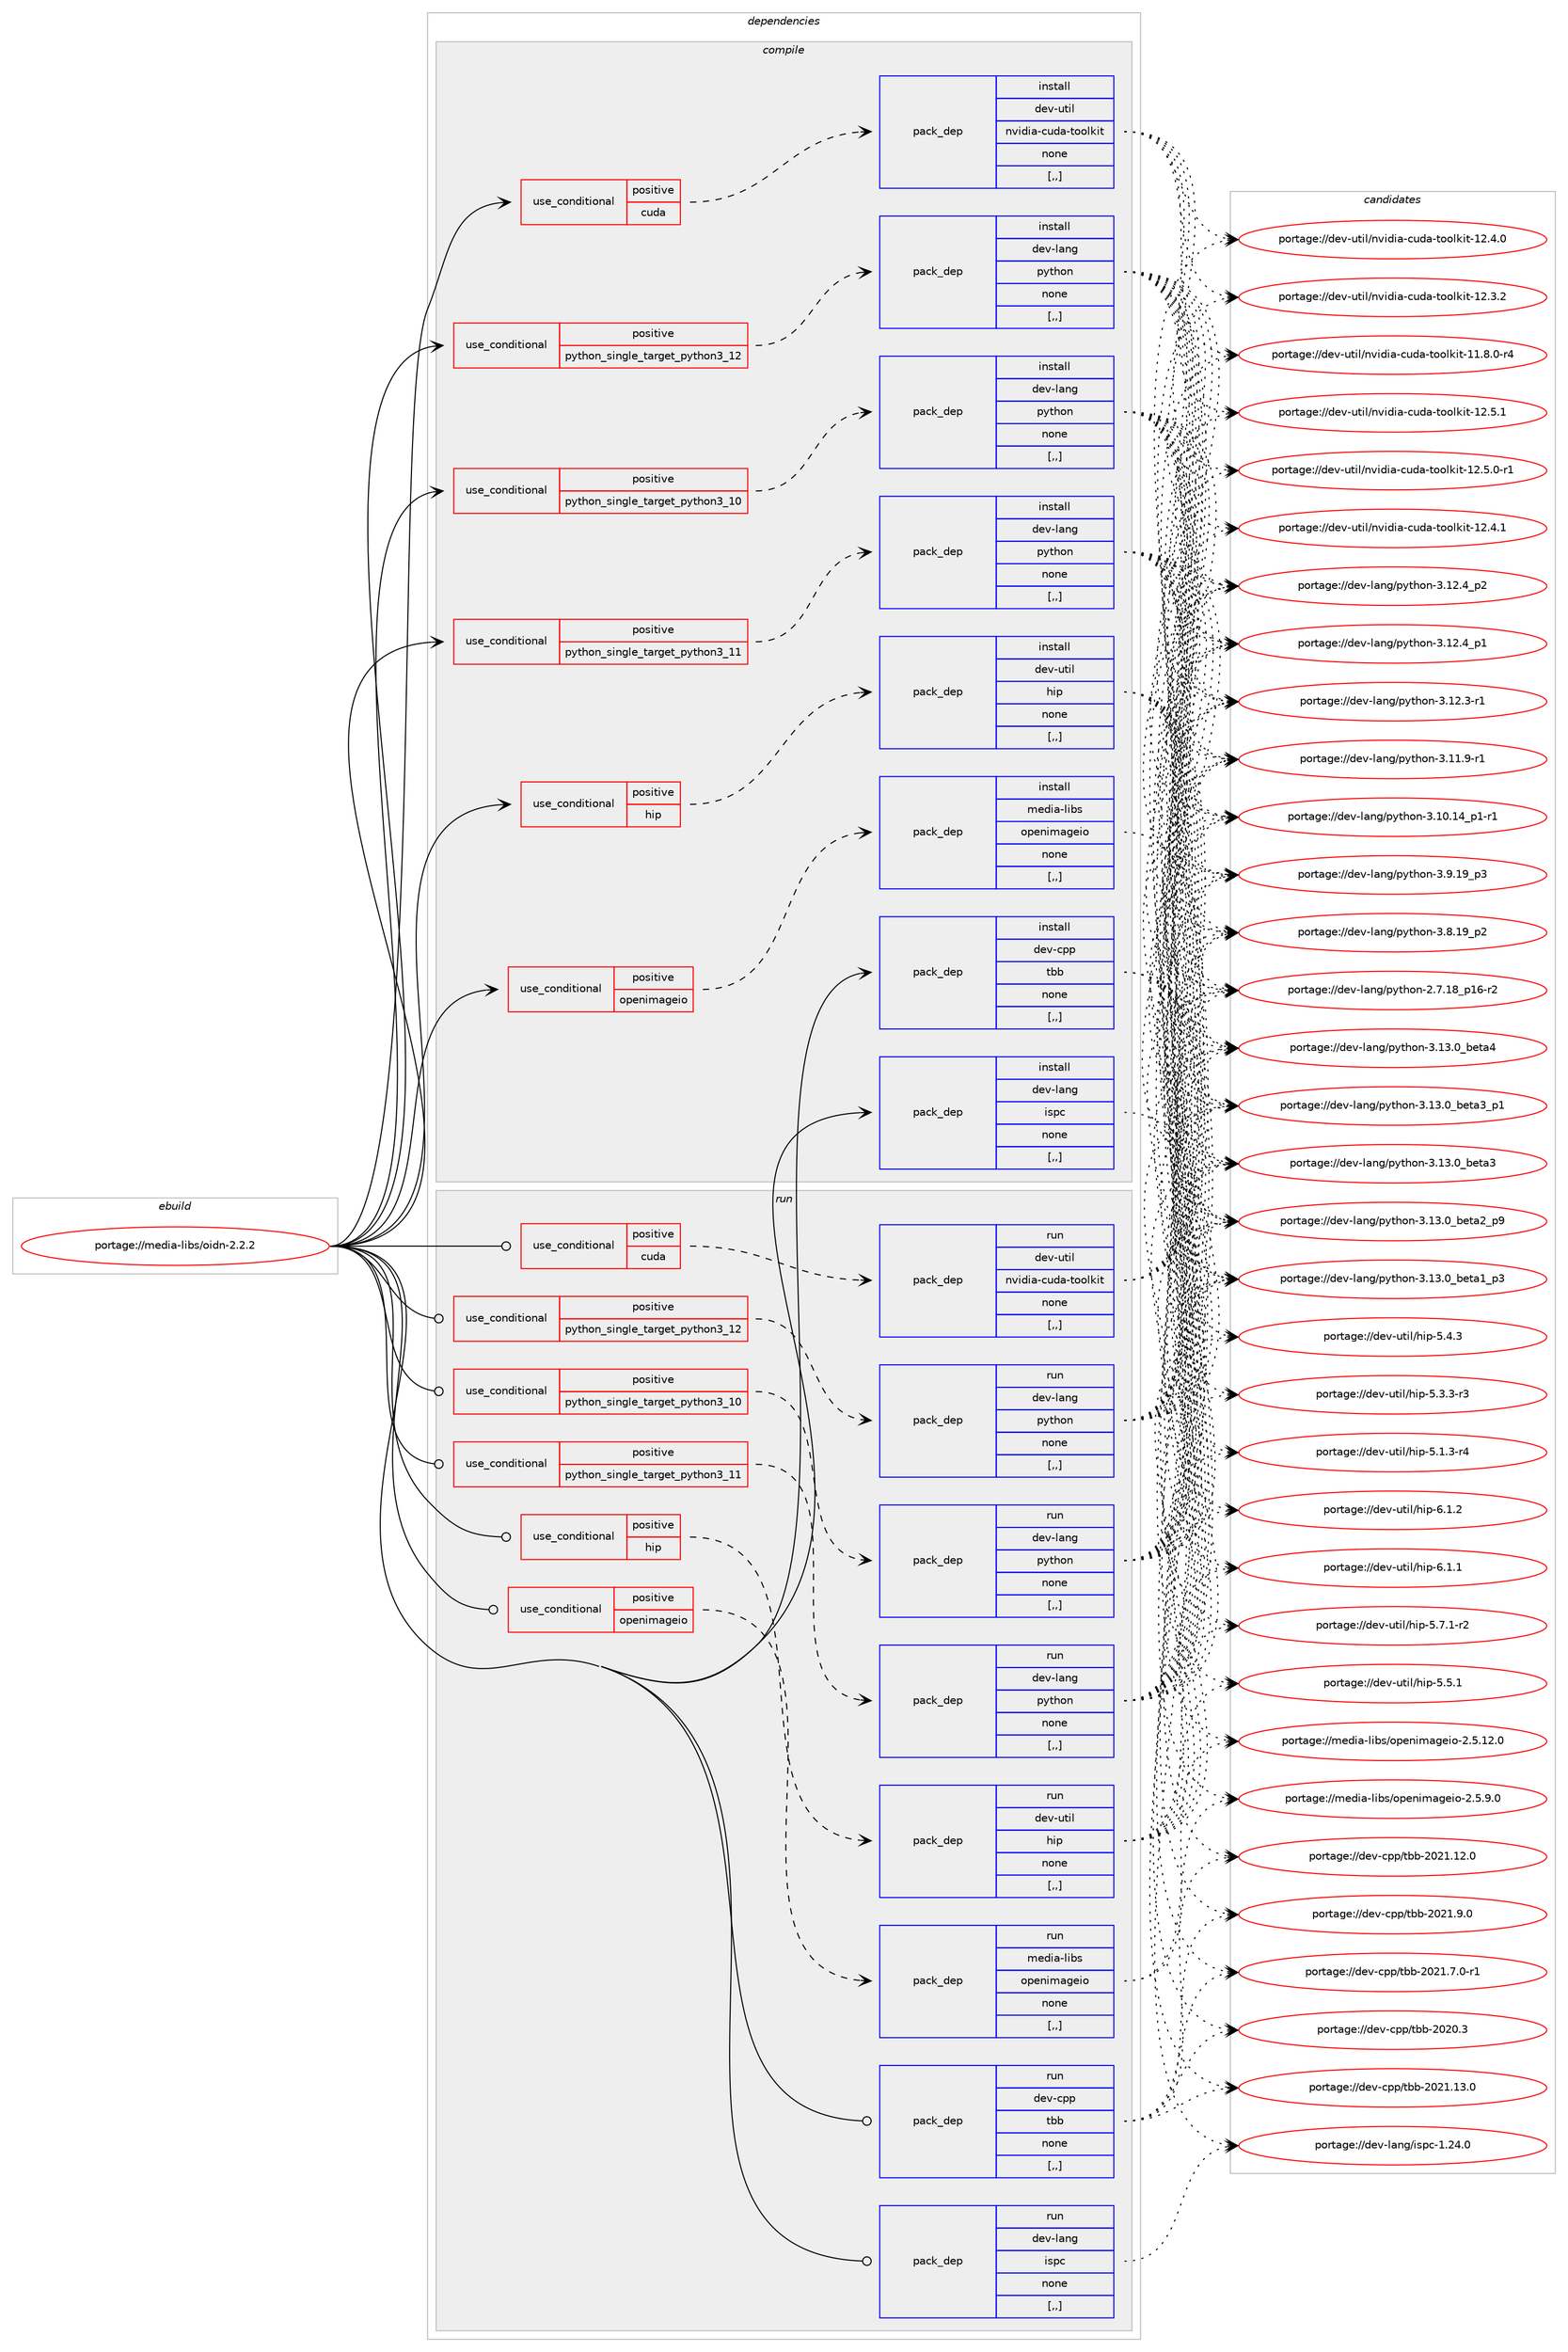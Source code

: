 digraph prolog {

# *************
# Graph options
# *************

newrank=true;
concentrate=true;
compound=true;
graph [rankdir=LR,fontname=Helvetica,fontsize=10,ranksep=1.5];#, ranksep=2.5, nodesep=0.2];
edge  [arrowhead=vee];
node  [fontname=Helvetica,fontsize=10];

# **********
# The ebuild
# **********

subgraph cluster_leftcol {
color=gray;
label=<<i>ebuild</i>>;
id [label="portage://media-libs/oidn-2.2.2", color=red, width=4, href="../media-libs/oidn-2.2.2.svg"];
}

# ****************
# The dependencies
# ****************

subgraph cluster_midcol {
color=gray;
label=<<i>dependencies</i>>;
subgraph cluster_compile {
fillcolor="#eeeeee";
style=filled;
label=<<i>compile</i>>;
subgraph cond76769 {
dependency303099 [label=<<TABLE BORDER="0" CELLBORDER="1" CELLSPACING="0" CELLPADDING="4"><TR><TD ROWSPAN="3" CELLPADDING="10">use_conditional</TD></TR><TR><TD>positive</TD></TR><TR><TD>cuda</TD></TR></TABLE>>, shape=none, color=red];
subgraph pack223965 {
dependency303100 [label=<<TABLE BORDER="0" CELLBORDER="1" CELLSPACING="0" CELLPADDING="4" WIDTH="220"><TR><TD ROWSPAN="6" CELLPADDING="30">pack_dep</TD></TR><TR><TD WIDTH="110">install</TD></TR><TR><TD>dev-util</TD></TR><TR><TD>nvidia-cuda-toolkit</TD></TR><TR><TD>none</TD></TR><TR><TD>[,,]</TD></TR></TABLE>>, shape=none, color=blue];
}
dependency303099:e -> dependency303100:w [weight=20,style="dashed",arrowhead="vee"];
}
id:e -> dependency303099:w [weight=20,style="solid",arrowhead="vee"];
subgraph cond76770 {
dependency303101 [label=<<TABLE BORDER="0" CELLBORDER="1" CELLSPACING="0" CELLPADDING="4"><TR><TD ROWSPAN="3" CELLPADDING="10">use_conditional</TD></TR><TR><TD>positive</TD></TR><TR><TD>hip</TD></TR></TABLE>>, shape=none, color=red];
subgraph pack223966 {
dependency303102 [label=<<TABLE BORDER="0" CELLBORDER="1" CELLSPACING="0" CELLPADDING="4" WIDTH="220"><TR><TD ROWSPAN="6" CELLPADDING="30">pack_dep</TD></TR><TR><TD WIDTH="110">install</TD></TR><TR><TD>dev-util</TD></TR><TR><TD>hip</TD></TR><TR><TD>none</TD></TR><TR><TD>[,,]</TD></TR></TABLE>>, shape=none, color=blue];
}
dependency303101:e -> dependency303102:w [weight=20,style="dashed",arrowhead="vee"];
}
id:e -> dependency303101:w [weight=20,style="solid",arrowhead="vee"];
subgraph cond76771 {
dependency303103 [label=<<TABLE BORDER="0" CELLBORDER="1" CELLSPACING="0" CELLPADDING="4"><TR><TD ROWSPAN="3" CELLPADDING="10">use_conditional</TD></TR><TR><TD>positive</TD></TR><TR><TD>openimageio</TD></TR></TABLE>>, shape=none, color=red];
subgraph pack223967 {
dependency303104 [label=<<TABLE BORDER="0" CELLBORDER="1" CELLSPACING="0" CELLPADDING="4" WIDTH="220"><TR><TD ROWSPAN="6" CELLPADDING="30">pack_dep</TD></TR><TR><TD WIDTH="110">install</TD></TR><TR><TD>media-libs</TD></TR><TR><TD>openimageio</TD></TR><TR><TD>none</TD></TR><TR><TD>[,,]</TD></TR></TABLE>>, shape=none, color=blue];
}
dependency303103:e -> dependency303104:w [weight=20,style="dashed",arrowhead="vee"];
}
id:e -> dependency303103:w [weight=20,style="solid",arrowhead="vee"];
subgraph cond76772 {
dependency303105 [label=<<TABLE BORDER="0" CELLBORDER="1" CELLSPACING="0" CELLPADDING="4"><TR><TD ROWSPAN="3" CELLPADDING="10">use_conditional</TD></TR><TR><TD>positive</TD></TR><TR><TD>python_single_target_python3_10</TD></TR></TABLE>>, shape=none, color=red];
subgraph pack223968 {
dependency303106 [label=<<TABLE BORDER="0" CELLBORDER="1" CELLSPACING="0" CELLPADDING="4" WIDTH="220"><TR><TD ROWSPAN="6" CELLPADDING="30">pack_dep</TD></TR><TR><TD WIDTH="110">install</TD></TR><TR><TD>dev-lang</TD></TR><TR><TD>python</TD></TR><TR><TD>none</TD></TR><TR><TD>[,,]</TD></TR></TABLE>>, shape=none, color=blue];
}
dependency303105:e -> dependency303106:w [weight=20,style="dashed",arrowhead="vee"];
}
id:e -> dependency303105:w [weight=20,style="solid",arrowhead="vee"];
subgraph cond76773 {
dependency303107 [label=<<TABLE BORDER="0" CELLBORDER="1" CELLSPACING="0" CELLPADDING="4"><TR><TD ROWSPAN="3" CELLPADDING="10">use_conditional</TD></TR><TR><TD>positive</TD></TR><TR><TD>python_single_target_python3_11</TD></TR></TABLE>>, shape=none, color=red];
subgraph pack223969 {
dependency303108 [label=<<TABLE BORDER="0" CELLBORDER="1" CELLSPACING="0" CELLPADDING="4" WIDTH="220"><TR><TD ROWSPAN="6" CELLPADDING="30">pack_dep</TD></TR><TR><TD WIDTH="110">install</TD></TR><TR><TD>dev-lang</TD></TR><TR><TD>python</TD></TR><TR><TD>none</TD></TR><TR><TD>[,,]</TD></TR></TABLE>>, shape=none, color=blue];
}
dependency303107:e -> dependency303108:w [weight=20,style="dashed",arrowhead="vee"];
}
id:e -> dependency303107:w [weight=20,style="solid",arrowhead="vee"];
subgraph cond76774 {
dependency303109 [label=<<TABLE BORDER="0" CELLBORDER="1" CELLSPACING="0" CELLPADDING="4"><TR><TD ROWSPAN="3" CELLPADDING="10">use_conditional</TD></TR><TR><TD>positive</TD></TR><TR><TD>python_single_target_python3_12</TD></TR></TABLE>>, shape=none, color=red];
subgraph pack223970 {
dependency303110 [label=<<TABLE BORDER="0" CELLBORDER="1" CELLSPACING="0" CELLPADDING="4" WIDTH="220"><TR><TD ROWSPAN="6" CELLPADDING="30">pack_dep</TD></TR><TR><TD WIDTH="110">install</TD></TR><TR><TD>dev-lang</TD></TR><TR><TD>python</TD></TR><TR><TD>none</TD></TR><TR><TD>[,,]</TD></TR></TABLE>>, shape=none, color=blue];
}
dependency303109:e -> dependency303110:w [weight=20,style="dashed",arrowhead="vee"];
}
id:e -> dependency303109:w [weight=20,style="solid",arrowhead="vee"];
subgraph pack223971 {
dependency303111 [label=<<TABLE BORDER="0" CELLBORDER="1" CELLSPACING="0" CELLPADDING="4" WIDTH="220"><TR><TD ROWSPAN="6" CELLPADDING="30">pack_dep</TD></TR><TR><TD WIDTH="110">install</TD></TR><TR><TD>dev-cpp</TD></TR><TR><TD>tbb</TD></TR><TR><TD>none</TD></TR><TR><TD>[,,]</TD></TR></TABLE>>, shape=none, color=blue];
}
id:e -> dependency303111:w [weight=20,style="solid",arrowhead="vee"];
subgraph pack223972 {
dependency303112 [label=<<TABLE BORDER="0" CELLBORDER="1" CELLSPACING="0" CELLPADDING="4" WIDTH="220"><TR><TD ROWSPAN="6" CELLPADDING="30">pack_dep</TD></TR><TR><TD WIDTH="110">install</TD></TR><TR><TD>dev-lang</TD></TR><TR><TD>ispc</TD></TR><TR><TD>none</TD></TR><TR><TD>[,,]</TD></TR></TABLE>>, shape=none, color=blue];
}
id:e -> dependency303112:w [weight=20,style="solid",arrowhead="vee"];
}
subgraph cluster_compileandrun {
fillcolor="#eeeeee";
style=filled;
label=<<i>compile and run</i>>;
}
subgraph cluster_run {
fillcolor="#eeeeee";
style=filled;
label=<<i>run</i>>;
subgraph cond76775 {
dependency303113 [label=<<TABLE BORDER="0" CELLBORDER="1" CELLSPACING="0" CELLPADDING="4"><TR><TD ROWSPAN="3" CELLPADDING="10">use_conditional</TD></TR><TR><TD>positive</TD></TR><TR><TD>cuda</TD></TR></TABLE>>, shape=none, color=red];
subgraph pack223973 {
dependency303114 [label=<<TABLE BORDER="0" CELLBORDER="1" CELLSPACING="0" CELLPADDING="4" WIDTH="220"><TR><TD ROWSPAN="6" CELLPADDING="30">pack_dep</TD></TR><TR><TD WIDTH="110">run</TD></TR><TR><TD>dev-util</TD></TR><TR><TD>nvidia-cuda-toolkit</TD></TR><TR><TD>none</TD></TR><TR><TD>[,,]</TD></TR></TABLE>>, shape=none, color=blue];
}
dependency303113:e -> dependency303114:w [weight=20,style="dashed",arrowhead="vee"];
}
id:e -> dependency303113:w [weight=20,style="solid",arrowhead="odot"];
subgraph cond76776 {
dependency303115 [label=<<TABLE BORDER="0" CELLBORDER="1" CELLSPACING="0" CELLPADDING="4"><TR><TD ROWSPAN="3" CELLPADDING="10">use_conditional</TD></TR><TR><TD>positive</TD></TR><TR><TD>hip</TD></TR></TABLE>>, shape=none, color=red];
subgraph pack223974 {
dependency303116 [label=<<TABLE BORDER="0" CELLBORDER="1" CELLSPACING="0" CELLPADDING="4" WIDTH="220"><TR><TD ROWSPAN="6" CELLPADDING="30">pack_dep</TD></TR><TR><TD WIDTH="110">run</TD></TR><TR><TD>dev-util</TD></TR><TR><TD>hip</TD></TR><TR><TD>none</TD></TR><TR><TD>[,,]</TD></TR></TABLE>>, shape=none, color=blue];
}
dependency303115:e -> dependency303116:w [weight=20,style="dashed",arrowhead="vee"];
}
id:e -> dependency303115:w [weight=20,style="solid",arrowhead="odot"];
subgraph cond76777 {
dependency303117 [label=<<TABLE BORDER="0" CELLBORDER="1" CELLSPACING="0" CELLPADDING="4"><TR><TD ROWSPAN="3" CELLPADDING="10">use_conditional</TD></TR><TR><TD>positive</TD></TR><TR><TD>openimageio</TD></TR></TABLE>>, shape=none, color=red];
subgraph pack223975 {
dependency303118 [label=<<TABLE BORDER="0" CELLBORDER="1" CELLSPACING="0" CELLPADDING="4" WIDTH="220"><TR><TD ROWSPAN="6" CELLPADDING="30">pack_dep</TD></TR><TR><TD WIDTH="110">run</TD></TR><TR><TD>media-libs</TD></TR><TR><TD>openimageio</TD></TR><TR><TD>none</TD></TR><TR><TD>[,,]</TD></TR></TABLE>>, shape=none, color=blue];
}
dependency303117:e -> dependency303118:w [weight=20,style="dashed",arrowhead="vee"];
}
id:e -> dependency303117:w [weight=20,style="solid",arrowhead="odot"];
subgraph cond76778 {
dependency303119 [label=<<TABLE BORDER="0" CELLBORDER="1" CELLSPACING="0" CELLPADDING="4"><TR><TD ROWSPAN="3" CELLPADDING="10">use_conditional</TD></TR><TR><TD>positive</TD></TR><TR><TD>python_single_target_python3_10</TD></TR></TABLE>>, shape=none, color=red];
subgraph pack223976 {
dependency303120 [label=<<TABLE BORDER="0" CELLBORDER="1" CELLSPACING="0" CELLPADDING="4" WIDTH="220"><TR><TD ROWSPAN="6" CELLPADDING="30">pack_dep</TD></TR><TR><TD WIDTH="110">run</TD></TR><TR><TD>dev-lang</TD></TR><TR><TD>python</TD></TR><TR><TD>none</TD></TR><TR><TD>[,,]</TD></TR></TABLE>>, shape=none, color=blue];
}
dependency303119:e -> dependency303120:w [weight=20,style="dashed",arrowhead="vee"];
}
id:e -> dependency303119:w [weight=20,style="solid",arrowhead="odot"];
subgraph cond76779 {
dependency303121 [label=<<TABLE BORDER="0" CELLBORDER="1" CELLSPACING="0" CELLPADDING="4"><TR><TD ROWSPAN="3" CELLPADDING="10">use_conditional</TD></TR><TR><TD>positive</TD></TR><TR><TD>python_single_target_python3_11</TD></TR></TABLE>>, shape=none, color=red];
subgraph pack223977 {
dependency303122 [label=<<TABLE BORDER="0" CELLBORDER="1" CELLSPACING="0" CELLPADDING="4" WIDTH="220"><TR><TD ROWSPAN="6" CELLPADDING="30">pack_dep</TD></TR><TR><TD WIDTH="110">run</TD></TR><TR><TD>dev-lang</TD></TR><TR><TD>python</TD></TR><TR><TD>none</TD></TR><TR><TD>[,,]</TD></TR></TABLE>>, shape=none, color=blue];
}
dependency303121:e -> dependency303122:w [weight=20,style="dashed",arrowhead="vee"];
}
id:e -> dependency303121:w [weight=20,style="solid",arrowhead="odot"];
subgraph cond76780 {
dependency303123 [label=<<TABLE BORDER="0" CELLBORDER="1" CELLSPACING="0" CELLPADDING="4"><TR><TD ROWSPAN="3" CELLPADDING="10">use_conditional</TD></TR><TR><TD>positive</TD></TR><TR><TD>python_single_target_python3_12</TD></TR></TABLE>>, shape=none, color=red];
subgraph pack223978 {
dependency303124 [label=<<TABLE BORDER="0" CELLBORDER="1" CELLSPACING="0" CELLPADDING="4" WIDTH="220"><TR><TD ROWSPAN="6" CELLPADDING="30">pack_dep</TD></TR><TR><TD WIDTH="110">run</TD></TR><TR><TD>dev-lang</TD></TR><TR><TD>python</TD></TR><TR><TD>none</TD></TR><TR><TD>[,,]</TD></TR></TABLE>>, shape=none, color=blue];
}
dependency303123:e -> dependency303124:w [weight=20,style="dashed",arrowhead="vee"];
}
id:e -> dependency303123:w [weight=20,style="solid",arrowhead="odot"];
subgraph pack223979 {
dependency303125 [label=<<TABLE BORDER="0" CELLBORDER="1" CELLSPACING="0" CELLPADDING="4" WIDTH="220"><TR><TD ROWSPAN="6" CELLPADDING="30">pack_dep</TD></TR><TR><TD WIDTH="110">run</TD></TR><TR><TD>dev-cpp</TD></TR><TR><TD>tbb</TD></TR><TR><TD>none</TD></TR><TR><TD>[,,]</TD></TR></TABLE>>, shape=none, color=blue];
}
id:e -> dependency303125:w [weight=20,style="solid",arrowhead="odot"];
subgraph pack223980 {
dependency303126 [label=<<TABLE BORDER="0" CELLBORDER="1" CELLSPACING="0" CELLPADDING="4" WIDTH="220"><TR><TD ROWSPAN="6" CELLPADDING="30">pack_dep</TD></TR><TR><TD WIDTH="110">run</TD></TR><TR><TD>dev-lang</TD></TR><TR><TD>ispc</TD></TR><TR><TD>none</TD></TR><TR><TD>[,,]</TD></TR></TABLE>>, shape=none, color=blue];
}
id:e -> dependency303126:w [weight=20,style="solid",arrowhead="odot"];
}
}

# **************
# The candidates
# **************

subgraph cluster_choices {
rank=same;
color=gray;
label=<<i>candidates</i>>;

subgraph choice223965 {
color=black;
nodesep=1;
choice1001011184511711610510847110118105100105974599117100974511611111110810710511645495046534649 [label="portage://dev-util/nvidia-cuda-toolkit-12.5.1", color=red, width=4,href="../dev-util/nvidia-cuda-toolkit-12.5.1.svg"];
choice10010111845117116105108471101181051001059745991171009745116111111108107105116454950465346484511449 [label="portage://dev-util/nvidia-cuda-toolkit-12.5.0-r1", color=red, width=4,href="../dev-util/nvidia-cuda-toolkit-12.5.0-r1.svg"];
choice1001011184511711610510847110118105100105974599117100974511611111110810710511645495046524649 [label="portage://dev-util/nvidia-cuda-toolkit-12.4.1", color=red, width=4,href="../dev-util/nvidia-cuda-toolkit-12.4.1.svg"];
choice1001011184511711610510847110118105100105974599117100974511611111110810710511645495046524648 [label="portage://dev-util/nvidia-cuda-toolkit-12.4.0", color=red, width=4,href="../dev-util/nvidia-cuda-toolkit-12.4.0.svg"];
choice1001011184511711610510847110118105100105974599117100974511611111110810710511645495046514650 [label="portage://dev-util/nvidia-cuda-toolkit-12.3.2", color=red, width=4,href="../dev-util/nvidia-cuda-toolkit-12.3.2.svg"];
choice10010111845117116105108471101181051001059745991171009745116111111108107105116454949465646484511452 [label="portage://dev-util/nvidia-cuda-toolkit-11.8.0-r4", color=red, width=4,href="../dev-util/nvidia-cuda-toolkit-11.8.0-r4.svg"];
dependency303100:e -> choice1001011184511711610510847110118105100105974599117100974511611111110810710511645495046534649:w [style=dotted,weight="100"];
dependency303100:e -> choice10010111845117116105108471101181051001059745991171009745116111111108107105116454950465346484511449:w [style=dotted,weight="100"];
dependency303100:e -> choice1001011184511711610510847110118105100105974599117100974511611111110810710511645495046524649:w [style=dotted,weight="100"];
dependency303100:e -> choice1001011184511711610510847110118105100105974599117100974511611111110810710511645495046524648:w [style=dotted,weight="100"];
dependency303100:e -> choice1001011184511711610510847110118105100105974599117100974511611111110810710511645495046514650:w [style=dotted,weight="100"];
dependency303100:e -> choice10010111845117116105108471101181051001059745991171009745116111111108107105116454949465646484511452:w [style=dotted,weight="100"];
}
subgraph choice223966 {
color=black;
nodesep=1;
choice1001011184511711610510847104105112455446494650 [label="portage://dev-util/hip-6.1.2", color=red, width=4,href="../dev-util/hip-6.1.2.svg"];
choice1001011184511711610510847104105112455446494649 [label="portage://dev-util/hip-6.1.1", color=red, width=4,href="../dev-util/hip-6.1.1.svg"];
choice10010111845117116105108471041051124553465546494511450 [label="portage://dev-util/hip-5.7.1-r2", color=red, width=4,href="../dev-util/hip-5.7.1-r2.svg"];
choice1001011184511711610510847104105112455346534649 [label="portage://dev-util/hip-5.5.1", color=red, width=4,href="../dev-util/hip-5.5.1.svg"];
choice1001011184511711610510847104105112455346524651 [label="portage://dev-util/hip-5.4.3", color=red, width=4,href="../dev-util/hip-5.4.3.svg"];
choice10010111845117116105108471041051124553465146514511451 [label="portage://dev-util/hip-5.3.3-r3", color=red, width=4,href="../dev-util/hip-5.3.3-r3.svg"];
choice10010111845117116105108471041051124553464946514511452 [label="portage://dev-util/hip-5.1.3-r4", color=red, width=4,href="../dev-util/hip-5.1.3-r4.svg"];
dependency303102:e -> choice1001011184511711610510847104105112455446494650:w [style=dotted,weight="100"];
dependency303102:e -> choice1001011184511711610510847104105112455446494649:w [style=dotted,weight="100"];
dependency303102:e -> choice10010111845117116105108471041051124553465546494511450:w [style=dotted,weight="100"];
dependency303102:e -> choice1001011184511711610510847104105112455346534649:w [style=dotted,weight="100"];
dependency303102:e -> choice1001011184511711610510847104105112455346524651:w [style=dotted,weight="100"];
dependency303102:e -> choice10010111845117116105108471041051124553465146514511451:w [style=dotted,weight="100"];
dependency303102:e -> choice10010111845117116105108471041051124553464946514511452:w [style=dotted,weight="100"];
}
subgraph choice223967 {
color=black;
nodesep=1;
choice1091011001059745108105981154711111210111010510997103101105111455046534649504648 [label="portage://media-libs/openimageio-2.5.12.0", color=red, width=4,href="../media-libs/openimageio-2.5.12.0.svg"];
choice10910110010597451081059811547111112101110105109971031011051114550465346574648 [label="portage://media-libs/openimageio-2.5.9.0", color=red, width=4,href="../media-libs/openimageio-2.5.9.0.svg"];
dependency303104:e -> choice1091011001059745108105981154711111210111010510997103101105111455046534649504648:w [style=dotted,weight="100"];
dependency303104:e -> choice10910110010597451081059811547111112101110105109971031011051114550465346574648:w [style=dotted,weight="100"];
}
subgraph choice223968 {
color=black;
nodesep=1;
choice1001011184510897110103471121211161041111104551464951464895981011169752 [label="portage://dev-lang/python-3.13.0_beta4", color=red, width=4,href="../dev-lang/python-3.13.0_beta4.svg"];
choice10010111845108971101034711212111610411111045514649514648959810111697519511249 [label="portage://dev-lang/python-3.13.0_beta3_p1", color=red, width=4,href="../dev-lang/python-3.13.0_beta3_p1.svg"];
choice1001011184510897110103471121211161041111104551464951464895981011169751 [label="portage://dev-lang/python-3.13.0_beta3", color=red, width=4,href="../dev-lang/python-3.13.0_beta3.svg"];
choice10010111845108971101034711212111610411111045514649514648959810111697509511257 [label="portage://dev-lang/python-3.13.0_beta2_p9", color=red, width=4,href="../dev-lang/python-3.13.0_beta2_p9.svg"];
choice10010111845108971101034711212111610411111045514649514648959810111697499511251 [label="portage://dev-lang/python-3.13.0_beta1_p3", color=red, width=4,href="../dev-lang/python-3.13.0_beta1_p3.svg"];
choice100101118451089711010347112121116104111110455146495046529511250 [label="portage://dev-lang/python-3.12.4_p2", color=red, width=4,href="../dev-lang/python-3.12.4_p2.svg"];
choice100101118451089711010347112121116104111110455146495046529511249 [label="portage://dev-lang/python-3.12.4_p1", color=red, width=4,href="../dev-lang/python-3.12.4_p1.svg"];
choice100101118451089711010347112121116104111110455146495046514511449 [label="portage://dev-lang/python-3.12.3-r1", color=red, width=4,href="../dev-lang/python-3.12.3-r1.svg"];
choice100101118451089711010347112121116104111110455146494946574511449 [label="portage://dev-lang/python-3.11.9-r1", color=red, width=4,href="../dev-lang/python-3.11.9-r1.svg"];
choice100101118451089711010347112121116104111110455146494846495295112494511449 [label="portage://dev-lang/python-3.10.14_p1-r1", color=red, width=4,href="../dev-lang/python-3.10.14_p1-r1.svg"];
choice100101118451089711010347112121116104111110455146574649579511251 [label="portage://dev-lang/python-3.9.19_p3", color=red, width=4,href="../dev-lang/python-3.9.19_p3.svg"];
choice100101118451089711010347112121116104111110455146564649579511250 [label="portage://dev-lang/python-3.8.19_p2", color=red, width=4,href="../dev-lang/python-3.8.19_p2.svg"];
choice100101118451089711010347112121116104111110455046554649569511249544511450 [label="portage://dev-lang/python-2.7.18_p16-r2", color=red, width=4,href="../dev-lang/python-2.7.18_p16-r2.svg"];
dependency303106:e -> choice1001011184510897110103471121211161041111104551464951464895981011169752:w [style=dotted,weight="100"];
dependency303106:e -> choice10010111845108971101034711212111610411111045514649514648959810111697519511249:w [style=dotted,weight="100"];
dependency303106:e -> choice1001011184510897110103471121211161041111104551464951464895981011169751:w [style=dotted,weight="100"];
dependency303106:e -> choice10010111845108971101034711212111610411111045514649514648959810111697509511257:w [style=dotted,weight="100"];
dependency303106:e -> choice10010111845108971101034711212111610411111045514649514648959810111697499511251:w [style=dotted,weight="100"];
dependency303106:e -> choice100101118451089711010347112121116104111110455146495046529511250:w [style=dotted,weight="100"];
dependency303106:e -> choice100101118451089711010347112121116104111110455146495046529511249:w [style=dotted,weight="100"];
dependency303106:e -> choice100101118451089711010347112121116104111110455146495046514511449:w [style=dotted,weight="100"];
dependency303106:e -> choice100101118451089711010347112121116104111110455146494946574511449:w [style=dotted,weight="100"];
dependency303106:e -> choice100101118451089711010347112121116104111110455146494846495295112494511449:w [style=dotted,weight="100"];
dependency303106:e -> choice100101118451089711010347112121116104111110455146574649579511251:w [style=dotted,weight="100"];
dependency303106:e -> choice100101118451089711010347112121116104111110455146564649579511250:w [style=dotted,weight="100"];
dependency303106:e -> choice100101118451089711010347112121116104111110455046554649569511249544511450:w [style=dotted,weight="100"];
}
subgraph choice223969 {
color=black;
nodesep=1;
choice1001011184510897110103471121211161041111104551464951464895981011169752 [label="portage://dev-lang/python-3.13.0_beta4", color=red, width=4,href="../dev-lang/python-3.13.0_beta4.svg"];
choice10010111845108971101034711212111610411111045514649514648959810111697519511249 [label="portage://dev-lang/python-3.13.0_beta3_p1", color=red, width=4,href="../dev-lang/python-3.13.0_beta3_p1.svg"];
choice1001011184510897110103471121211161041111104551464951464895981011169751 [label="portage://dev-lang/python-3.13.0_beta3", color=red, width=4,href="../dev-lang/python-3.13.0_beta3.svg"];
choice10010111845108971101034711212111610411111045514649514648959810111697509511257 [label="portage://dev-lang/python-3.13.0_beta2_p9", color=red, width=4,href="../dev-lang/python-3.13.0_beta2_p9.svg"];
choice10010111845108971101034711212111610411111045514649514648959810111697499511251 [label="portage://dev-lang/python-3.13.0_beta1_p3", color=red, width=4,href="../dev-lang/python-3.13.0_beta1_p3.svg"];
choice100101118451089711010347112121116104111110455146495046529511250 [label="portage://dev-lang/python-3.12.4_p2", color=red, width=4,href="../dev-lang/python-3.12.4_p2.svg"];
choice100101118451089711010347112121116104111110455146495046529511249 [label="portage://dev-lang/python-3.12.4_p1", color=red, width=4,href="../dev-lang/python-3.12.4_p1.svg"];
choice100101118451089711010347112121116104111110455146495046514511449 [label="portage://dev-lang/python-3.12.3-r1", color=red, width=4,href="../dev-lang/python-3.12.3-r1.svg"];
choice100101118451089711010347112121116104111110455146494946574511449 [label="portage://dev-lang/python-3.11.9-r1", color=red, width=4,href="../dev-lang/python-3.11.9-r1.svg"];
choice100101118451089711010347112121116104111110455146494846495295112494511449 [label="portage://dev-lang/python-3.10.14_p1-r1", color=red, width=4,href="../dev-lang/python-3.10.14_p1-r1.svg"];
choice100101118451089711010347112121116104111110455146574649579511251 [label="portage://dev-lang/python-3.9.19_p3", color=red, width=4,href="../dev-lang/python-3.9.19_p3.svg"];
choice100101118451089711010347112121116104111110455146564649579511250 [label="portage://dev-lang/python-3.8.19_p2", color=red, width=4,href="../dev-lang/python-3.8.19_p2.svg"];
choice100101118451089711010347112121116104111110455046554649569511249544511450 [label="portage://dev-lang/python-2.7.18_p16-r2", color=red, width=4,href="../dev-lang/python-2.7.18_p16-r2.svg"];
dependency303108:e -> choice1001011184510897110103471121211161041111104551464951464895981011169752:w [style=dotted,weight="100"];
dependency303108:e -> choice10010111845108971101034711212111610411111045514649514648959810111697519511249:w [style=dotted,weight="100"];
dependency303108:e -> choice1001011184510897110103471121211161041111104551464951464895981011169751:w [style=dotted,weight="100"];
dependency303108:e -> choice10010111845108971101034711212111610411111045514649514648959810111697509511257:w [style=dotted,weight="100"];
dependency303108:e -> choice10010111845108971101034711212111610411111045514649514648959810111697499511251:w [style=dotted,weight="100"];
dependency303108:e -> choice100101118451089711010347112121116104111110455146495046529511250:w [style=dotted,weight="100"];
dependency303108:e -> choice100101118451089711010347112121116104111110455146495046529511249:w [style=dotted,weight="100"];
dependency303108:e -> choice100101118451089711010347112121116104111110455146495046514511449:w [style=dotted,weight="100"];
dependency303108:e -> choice100101118451089711010347112121116104111110455146494946574511449:w [style=dotted,weight="100"];
dependency303108:e -> choice100101118451089711010347112121116104111110455146494846495295112494511449:w [style=dotted,weight="100"];
dependency303108:e -> choice100101118451089711010347112121116104111110455146574649579511251:w [style=dotted,weight="100"];
dependency303108:e -> choice100101118451089711010347112121116104111110455146564649579511250:w [style=dotted,weight="100"];
dependency303108:e -> choice100101118451089711010347112121116104111110455046554649569511249544511450:w [style=dotted,weight="100"];
}
subgraph choice223970 {
color=black;
nodesep=1;
choice1001011184510897110103471121211161041111104551464951464895981011169752 [label="portage://dev-lang/python-3.13.0_beta4", color=red, width=4,href="../dev-lang/python-3.13.0_beta4.svg"];
choice10010111845108971101034711212111610411111045514649514648959810111697519511249 [label="portage://dev-lang/python-3.13.0_beta3_p1", color=red, width=4,href="../dev-lang/python-3.13.0_beta3_p1.svg"];
choice1001011184510897110103471121211161041111104551464951464895981011169751 [label="portage://dev-lang/python-3.13.0_beta3", color=red, width=4,href="../dev-lang/python-3.13.0_beta3.svg"];
choice10010111845108971101034711212111610411111045514649514648959810111697509511257 [label="portage://dev-lang/python-3.13.0_beta2_p9", color=red, width=4,href="../dev-lang/python-3.13.0_beta2_p9.svg"];
choice10010111845108971101034711212111610411111045514649514648959810111697499511251 [label="portage://dev-lang/python-3.13.0_beta1_p3", color=red, width=4,href="../dev-lang/python-3.13.0_beta1_p3.svg"];
choice100101118451089711010347112121116104111110455146495046529511250 [label="portage://dev-lang/python-3.12.4_p2", color=red, width=4,href="../dev-lang/python-3.12.4_p2.svg"];
choice100101118451089711010347112121116104111110455146495046529511249 [label="portage://dev-lang/python-3.12.4_p1", color=red, width=4,href="../dev-lang/python-3.12.4_p1.svg"];
choice100101118451089711010347112121116104111110455146495046514511449 [label="portage://dev-lang/python-3.12.3-r1", color=red, width=4,href="../dev-lang/python-3.12.3-r1.svg"];
choice100101118451089711010347112121116104111110455146494946574511449 [label="portage://dev-lang/python-3.11.9-r1", color=red, width=4,href="../dev-lang/python-3.11.9-r1.svg"];
choice100101118451089711010347112121116104111110455146494846495295112494511449 [label="portage://dev-lang/python-3.10.14_p1-r1", color=red, width=4,href="../dev-lang/python-3.10.14_p1-r1.svg"];
choice100101118451089711010347112121116104111110455146574649579511251 [label="portage://dev-lang/python-3.9.19_p3", color=red, width=4,href="../dev-lang/python-3.9.19_p3.svg"];
choice100101118451089711010347112121116104111110455146564649579511250 [label="portage://dev-lang/python-3.8.19_p2", color=red, width=4,href="../dev-lang/python-3.8.19_p2.svg"];
choice100101118451089711010347112121116104111110455046554649569511249544511450 [label="portage://dev-lang/python-2.7.18_p16-r2", color=red, width=4,href="../dev-lang/python-2.7.18_p16-r2.svg"];
dependency303110:e -> choice1001011184510897110103471121211161041111104551464951464895981011169752:w [style=dotted,weight="100"];
dependency303110:e -> choice10010111845108971101034711212111610411111045514649514648959810111697519511249:w [style=dotted,weight="100"];
dependency303110:e -> choice1001011184510897110103471121211161041111104551464951464895981011169751:w [style=dotted,weight="100"];
dependency303110:e -> choice10010111845108971101034711212111610411111045514649514648959810111697509511257:w [style=dotted,weight="100"];
dependency303110:e -> choice10010111845108971101034711212111610411111045514649514648959810111697499511251:w [style=dotted,weight="100"];
dependency303110:e -> choice100101118451089711010347112121116104111110455146495046529511250:w [style=dotted,weight="100"];
dependency303110:e -> choice100101118451089711010347112121116104111110455146495046529511249:w [style=dotted,weight="100"];
dependency303110:e -> choice100101118451089711010347112121116104111110455146495046514511449:w [style=dotted,weight="100"];
dependency303110:e -> choice100101118451089711010347112121116104111110455146494946574511449:w [style=dotted,weight="100"];
dependency303110:e -> choice100101118451089711010347112121116104111110455146494846495295112494511449:w [style=dotted,weight="100"];
dependency303110:e -> choice100101118451089711010347112121116104111110455146574649579511251:w [style=dotted,weight="100"];
dependency303110:e -> choice100101118451089711010347112121116104111110455146564649579511250:w [style=dotted,weight="100"];
dependency303110:e -> choice100101118451089711010347112121116104111110455046554649569511249544511450:w [style=dotted,weight="100"];
}
subgraph choice223971 {
color=black;
nodesep=1;
choice100101118459911211247116989845504850494649514648 [label="portage://dev-cpp/tbb-2021.13.0", color=red, width=4,href="../dev-cpp/tbb-2021.13.0.svg"];
choice100101118459911211247116989845504850494649504648 [label="portage://dev-cpp/tbb-2021.12.0", color=red, width=4,href="../dev-cpp/tbb-2021.12.0.svg"];
choice1001011184599112112471169898455048504946574648 [label="portage://dev-cpp/tbb-2021.9.0", color=red, width=4,href="../dev-cpp/tbb-2021.9.0.svg"];
choice10010111845991121124711698984550485049465546484511449 [label="portage://dev-cpp/tbb-2021.7.0-r1", color=red, width=4,href="../dev-cpp/tbb-2021.7.0-r1.svg"];
choice100101118459911211247116989845504850484651 [label="portage://dev-cpp/tbb-2020.3", color=red, width=4,href="../dev-cpp/tbb-2020.3.svg"];
dependency303111:e -> choice100101118459911211247116989845504850494649514648:w [style=dotted,weight="100"];
dependency303111:e -> choice100101118459911211247116989845504850494649504648:w [style=dotted,weight="100"];
dependency303111:e -> choice1001011184599112112471169898455048504946574648:w [style=dotted,weight="100"];
dependency303111:e -> choice10010111845991121124711698984550485049465546484511449:w [style=dotted,weight="100"];
dependency303111:e -> choice100101118459911211247116989845504850484651:w [style=dotted,weight="100"];
}
subgraph choice223972 {
color=black;
nodesep=1;
choice1001011184510897110103471051151129945494650524648 [label="portage://dev-lang/ispc-1.24.0", color=red, width=4,href="../dev-lang/ispc-1.24.0.svg"];
dependency303112:e -> choice1001011184510897110103471051151129945494650524648:w [style=dotted,weight="100"];
}
subgraph choice223973 {
color=black;
nodesep=1;
choice1001011184511711610510847110118105100105974599117100974511611111110810710511645495046534649 [label="portage://dev-util/nvidia-cuda-toolkit-12.5.1", color=red, width=4,href="../dev-util/nvidia-cuda-toolkit-12.5.1.svg"];
choice10010111845117116105108471101181051001059745991171009745116111111108107105116454950465346484511449 [label="portage://dev-util/nvidia-cuda-toolkit-12.5.0-r1", color=red, width=4,href="../dev-util/nvidia-cuda-toolkit-12.5.0-r1.svg"];
choice1001011184511711610510847110118105100105974599117100974511611111110810710511645495046524649 [label="portage://dev-util/nvidia-cuda-toolkit-12.4.1", color=red, width=4,href="../dev-util/nvidia-cuda-toolkit-12.4.1.svg"];
choice1001011184511711610510847110118105100105974599117100974511611111110810710511645495046524648 [label="portage://dev-util/nvidia-cuda-toolkit-12.4.0", color=red, width=4,href="../dev-util/nvidia-cuda-toolkit-12.4.0.svg"];
choice1001011184511711610510847110118105100105974599117100974511611111110810710511645495046514650 [label="portage://dev-util/nvidia-cuda-toolkit-12.3.2", color=red, width=4,href="../dev-util/nvidia-cuda-toolkit-12.3.2.svg"];
choice10010111845117116105108471101181051001059745991171009745116111111108107105116454949465646484511452 [label="portage://dev-util/nvidia-cuda-toolkit-11.8.0-r4", color=red, width=4,href="../dev-util/nvidia-cuda-toolkit-11.8.0-r4.svg"];
dependency303114:e -> choice1001011184511711610510847110118105100105974599117100974511611111110810710511645495046534649:w [style=dotted,weight="100"];
dependency303114:e -> choice10010111845117116105108471101181051001059745991171009745116111111108107105116454950465346484511449:w [style=dotted,weight="100"];
dependency303114:e -> choice1001011184511711610510847110118105100105974599117100974511611111110810710511645495046524649:w [style=dotted,weight="100"];
dependency303114:e -> choice1001011184511711610510847110118105100105974599117100974511611111110810710511645495046524648:w [style=dotted,weight="100"];
dependency303114:e -> choice1001011184511711610510847110118105100105974599117100974511611111110810710511645495046514650:w [style=dotted,weight="100"];
dependency303114:e -> choice10010111845117116105108471101181051001059745991171009745116111111108107105116454949465646484511452:w [style=dotted,weight="100"];
}
subgraph choice223974 {
color=black;
nodesep=1;
choice1001011184511711610510847104105112455446494650 [label="portage://dev-util/hip-6.1.2", color=red, width=4,href="../dev-util/hip-6.1.2.svg"];
choice1001011184511711610510847104105112455446494649 [label="portage://dev-util/hip-6.1.1", color=red, width=4,href="../dev-util/hip-6.1.1.svg"];
choice10010111845117116105108471041051124553465546494511450 [label="portage://dev-util/hip-5.7.1-r2", color=red, width=4,href="../dev-util/hip-5.7.1-r2.svg"];
choice1001011184511711610510847104105112455346534649 [label="portage://dev-util/hip-5.5.1", color=red, width=4,href="../dev-util/hip-5.5.1.svg"];
choice1001011184511711610510847104105112455346524651 [label="portage://dev-util/hip-5.4.3", color=red, width=4,href="../dev-util/hip-5.4.3.svg"];
choice10010111845117116105108471041051124553465146514511451 [label="portage://dev-util/hip-5.3.3-r3", color=red, width=4,href="../dev-util/hip-5.3.3-r3.svg"];
choice10010111845117116105108471041051124553464946514511452 [label="portage://dev-util/hip-5.1.3-r4", color=red, width=4,href="../dev-util/hip-5.1.3-r4.svg"];
dependency303116:e -> choice1001011184511711610510847104105112455446494650:w [style=dotted,weight="100"];
dependency303116:e -> choice1001011184511711610510847104105112455446494649:w [style=dotted,weight="100"];
dependency303116:e -> choice10010111845117116105108471041051124553465546494511450:w [style=dotted,weight="100"];
dependency303116:e -> choice1001011184511711610510847104105112455346534649:w [style=dotted,weight="100"];
dependency303116:e -> choice1001011184511711610510847104105112455346524651:w [style=dotted,weight="100"];
dependency303116:e -> choice10010111845117116105108471041051124553465146514511451:w [style=dotted,weight="100"];
dependency303116:e -> choice10010111845117116105108471041051124553464946514511452:w [style=dotted,weight="100"];
}
subgraph choice223975 {
color=black;
nodesep=1;
choice1091011001059745108105981154711111210111010510997103101105111455046534649504648 [label="portage://media-libs/openimageio-2.5.12.0", color=red, width=4,href="../media-libs/openimageio-2.5.12.0.svg"];
choice10910110010597451081059811547111112101110105109971031011051114550465346574648 [label="portage://media-libs/openimageio-2.5.9.0", color=red, width=4,href="../media-libs/openimageio-2.5.9.0.svg"];
dependency303118:e -> choice1091011001059745108105981154711111210111010510997103101105111455046534649504648:w [style=dotted,weight="100"];
dependency303118:e -> choice10910110010597451081059811547111112101110105109971031011051114550465346574648:w [style=dotted,weight="100"];
}
subgraph choice223976 {
color=black;
nodesep=1;
choice1001011184510897110103471121211161041111104551464951464895981011169752 [label="portage://dev-lang/python-3.13.0_beta4", color=red, width=4,href="../dev-lang/python-3.13.0_beta4.svg"];
choice10010111845108971101034711212111610411111045514649514648959810111697519511249 [label="portage://dev-lang/python-3.13.0_beta3_p1", color=red, width=4,href="../dev-lang/python-3.13.0_beta3_p1.svg"];
choice1001011184510897110103471121211161041111104551464951464895981011169751 [label="portage://dev-lang/python-3.13.0_beta3", color=red, width=4,href="../dev-lang/python-3.13.0_beta3.svg"];
choice10010111845108971101034711212111610411111045514649514648959810111697509511257 [label="portage://dev-lang/python-3.13.0_beta2_p9", color=red, width=4,href="../dev-lang/python-3.13.0_beta2_p9.svg"];
choice10010111845108971101034711212111610411111045514649514648959810111697499511251 [label="portage://dev-lang/python-3.13.0_beta1_p3", color=red, width=4,href="../dev-lang/python-3.13.0_beta1_p3.svg"];
choice100101118451089711010347112121116104111110455146495046529511250 [label="portage://dev-lang/python-3.12.4_p2", color=red, width=4,href="../dev-lang/python-3.12.4_p2.svg"];
choice100101118451089711010347112121116104111110455146495046529511249 [label="portage://dev-lang/python-3.12.4_p1", color=red, width=4,href="../dev-lang/python-3.12.4_p1.svg"];
choice100101118451089711010347112121116104111110455146495046514511449 [label="portage://dev-lang/python-3.12.3-r1", color=red, width=4,href="../dev-lang/python-3.12.3-r1.svg"];
choice100101118451089711010347112121116104111110455146494946574511449 [label="portage://dev-lang/python-3.11.9-r1", color=red, width=4,href="../dev-lang/python-3.11.9-r1.svg"];
choice100101118451089711010347112121116104111110455146494846495295112494511449 [label="portage://dev-lang/python-3.10.14_p1-r1", color=red, width=4,href="../dev-lang/python-3.10.14_p1-r1.svg"];
choice100101118451089711010347112121116104111110455146574649579511251 [label="portage://dev-lang/python-3.9.19_p3", color=red, width=4,href="../dev-lang/python-3.9.19_p3.svg"];
choice100101118451089711010347112121116104111110455146564649579511250 [label="portage://dev-lang/python-3.8.19_p2", color=red, width=4,href="../dev-lang/python-3.8.19_p2.svg"];
choice100101118451089711010347112121116104111110455046554649569511249544511450 [label="portage://dev-lang/python-2.7.18_p16-r2", color=red, width=4,href="../dev-lang/python-2.7.18_p16-r2.svg"];
dependency303120:e -> choice1001011184510897110103471121211161041111104551464951464895981011169752:w [style=dotted,weight="100"];
dependency303120:e -> choice10010111845108971101034711212111610411111045514649514648959810111697519511249:w [style=dotted,weight="100"];
dependency303120:e -> choice1001011184510897110103471121211161041111104551464951464895981011169751:w [style=dotted,weight="100"];
dependency303120:e -> choice10010111845108971101034711212111610411111045514649514648959810111697509511257:w [style=dotted,weight="100"];
dependency303120:e -> choice10010111845108971101034711212111610411111045514649514648959810111697499511251:w [style=dotted,weight="100"];
dependency303120:e -> choice100101118451089711010347112121116104111110455146495046529511250:w [style=dotted,weight="100"];
dependency303120:e -> choice100101118451089711010347112121116104111110455146495046529511249:w [style=dotted,weight="100"];
dependency303120:e -> choice100101118451089711010347112121116104111110455146495046514511449:w [style=dotted,weight="100"];
dependency303120:e -> choice100101118451089711010347112121116104111110455146494946574511449:w [style=dotted,weight="100"];
dependency303120:e -> choice100101118451089711010347112121116104111110455146494846495295112494511449:w [style=dotted,weight="100"];
dependency303120:e -> choice100101118451089711010347112121116104111110455146574649579511251:w [style=dotted,weight="100"];
dependency303120:e -> choice100101118451089711010347112121116104111110455146564649579511250:w [style=dotted,weight="100"];
dependency303120:e -> choice100101118451089711010347112121116104111110455046554649569511249544511450:w [style=dotted,weight="100"];
}
subgraph choice223977 {
color=black;
nodesep=1;
choice1001011184510897110103471121211161041111104551464951464895981011169752 [label="portage://dev-lang/python-3.13.0_beta4", color=red, width=4,href="../dev-lang/python-3.13.0_beta4.svg"];
choice10010111845108971101034711212111610411111045514649514648959810111697519511249 [label="portage://dev-lang/python-3.13.0_beta3_p1", color=red, width=4,href="../dev-lang/python-3.13.0_beta3_p1.svg"];
choice1001011184510897110103471121211161041111104551464951464895981011169751 [label="portage://dev-lang/python-3.13.0_beta3", color=red, width=4,href="../dev-lang/python-3.13.0_beta3.svg"];
choice10010111845108971101034711212111610411111045514649514648959810111697509511257 [label="portage://dev-lang/python-3.13.0_beta2_p9", color=red, width=4,href="../dev-lang/python-3.13.0_beta2_p9.svg"];
choice10010111845108971101034711212111610411111045514649514648959810111697499511251 [label="portage://dev-lang/python-3.13.0_beta1_p3", color=red, width=4,href="../dev-lang/python-3.13.0_beta1_p3.svg"];
choice100101118451089711010347112121116104111110455146495046529511250 [label="portage://dev-lang/python-3.12.4_p2", color=red, width=4,href="../dev-lang/python-3.12.4_p2.svg"];
choice100101118451089711010347112121116104111110455146495046529511249 [label="portage://dev-lang/python-3.12.4_p1", color=red, width=4,href="../dev-lang/python-3.12.4_p1.svg"];
choice100101118451089711010347112121116104111110455146495046514511449 [label="portage://dev-lang/python-3.12.3-r1", color=red, width=4,href="../dev-lang/python-3.12.3-r1.svg"];
choice100101118451089711010347112121116104111110455146494946574511449 [label="portage://dev-lang/python-3.11.9-r1", color=red, width=4,href="../dev-lang/python-3.11.9-r1.svg"];
choice100101118451089711010347112121116104111110455146494846495295112494511449 [label="portage://dev-lang/python-3.10.14_p1-r1", color=red, width=4,href="../dev-lang/python-3.10.14_p1-r1.svg"];
choice100101118451089711010347112121116104111110455146574649579511251 [label="portage://dev-lang/python-3.9.19_p3", color=red, width=4,href="../dev-lang/python-3.9.19_p3.svg"];
choice100101118451089711010347112121116104111110455146564649579511250 [label="portage://dev-lang/python-3.8.19_p2", color=red, width=4,href="../dev-lang/python-3.8.19_p2.svg"];
choice100101118451089711010347112121116104111110455046554649569511249544511450 [label="portage://dev-lang/python-2.7.18_p16-r2", color=red, width=4,href="../dev-lang/python-2.7.18_p16-r2.svg"];
dependency303122:e -> choice1001011184510897110103471121211161041111104551464951464895981011169752:w [style=dotted,weight="100"];
dependency303122:e -> choice10010111845108971101034711212111610411111045514649514648959810111697519511249:w [style=dotted,weight="100"];
dependency303122:e -> choice1001011184510897110103471121211161041111104551464951464895981011169751:w [style=dotted,weight="100"];
dependency303122:e -> choice10010111845108971101034711212111610411111045514649514648959810111697509511257:w [style=dotted,weight="100"];
dependency303122:e -> choice10010111845108971101034711212111610411111045514649514648959810111697499511251:w [style=dotted,weight="100"];
dependency303122:e -> choice100101118451089711010347112121116104111110455146495046529511250:w [style=dotted,weight="100"];
dependency303122:e -> choice100101118451089711010347112121116104111110455146495046529511249:w [style=dotted,weight="100"];
dependency303122:e -> choice100101118451089711010347112121116104111110455146495046514511449:w [style=dotted,weight="100"];
dependency303122:e -> choice100101118451089711010347112121116104111110455146494946574511449:w [style=dotted,weight="100"];
dependency303122:e -> choice100101118451089711010347112121116104111110455146494846495295112494511449:w [style=dotted,weight="100"];
dependency303122:e -> choice100101118451089711010347112121116104111110455146574649579511251:w [style=dotted,weight="100"];
dependency303122:e -> choice100101118451089711010347112121116104111110455146564649579511250:w [style=dotted,weight="100"];
dependency303122:e -> choice100101118451089711010347112121116104111110455046554649569511249544511450:w [style=dotted,weight="100"];
}
subgraph choice223978 {
color=black;
nodesep=1;
choice1001011184510897110103471121211161041111104551464951464895981011169752 [label="portage://dev-lang/python-3.13.0_beta4", color=red, width=4,href="../dev-lang/python-3.13.0_beta4.svg"];
choice10010111845108971101034711212111610411111045514649514648959810111697519511249 [label="portage://dev-lang/python-3.13.0_beta3_p1", color=red, width=4,href="../dev-lang/python-3.13.0_beta3_p1.svg"];
choice1001011184510897110103471121211161041111104551464951464895981011169751 [label="portage://dev-lang/python-3.13.0_beta3", color=red, width=4,href="../dev-lang/python-3.13.0_beta3.svg"];
choice10010111845108971101034711212111610411111045514649514648959810111697509511257 [label="portage://dev-lang/python-3.13.0_beta2_p9", color=red, width=4,href="../dev-lang/python-3.13.0_beta2_p9.svg"];
choice10010111845108971101034711212111610411111045514649514648959810111697499511251 [label="portage://dev-lang/python-3.13.0_beta1_p3", color=red, width=4,href="../dev-lang/python-3.13.0_beta1_p3.svg"];
choice100101118451089711010347112121116104111110455146495046529511250 [label="portage://dev-lang/python-3.12.4_p2", color=red, width=4,href="../dev-lang/python-3.12.4_p2.svg"];
choice100101118451089711010347112121116104111110455146495046529511249 [label="portage://dev-lang/python-3.12.4_p1", color=red, width=4,href="../dev-lang/python-3.12.4_p1.svg"];
choice100101118451089711010347112121116104111110455146495046514511449 [label="portage://dev-lang/python-3.12.3-r1", color=red, width=4,href="../dev-lang/python-3.12.3-r1.svg"];
choice100101118451089711010347112121116104111110455146494946574511449 [label="portage://dev-lang/python-3.11.9-r1", color=red, width=4,href="../dev-lang/python-3.11.9-r1.svg"];
choice100101118451089711010347112121116104111110455146494846495295112494511449 [label="portage://dev-lang/python-3.10.14_p1-r1", color=red, width=4,href="../dev-lang/python-3.10.14_p1-r1.svg"];
choice100101118451089711010347112121116104111110455146574649579511251 [label="portage://dev-lang/python-3.9.19_p3", color=red, width=4,href="../dev-lang/python-3.9.19_p3.svg"];
choice100101118451089711010347112121116104111110455146564649579511250 [label="portage://dev-lang/python-3.8.19_p2", color=red, width=4,href="../dev-lang/python-3.8.19_p2.svg"];
choice100101118451089711010347112121116104111110455046554649569511249544511450 [label="portage://dev-lang/python-2.7.18_p16-r2", color=red, width=4,href="../dev-lang/python-2.7.18_p16-r2.svg"];
dependency303124:e -> choice1001011184510897110103471121211161041111104551464951464895981011169752:w [style=dotted,weight="100"];
dependency303124:e -> choice10010111845108971101034711212111610411111045514649514648959810111697519511249:w [style=dotted,weight="100"];
dependency303124:e -> choice1001011184510897110103471121211161041111104551464951464895981011169751:w [style=dotted,weight="100"];
dependency303124:e -> choice10010111845108971101034711212111610411111045514649514648959810111697509511257:w [style=dotted,weight="100"];
dependency303124:e -> choice10010111845108971101034711212111610411111045514649514648959810111697499511251:w [style=dotted,weight="100"];
dependency303124:e -> choice100101118451089711010347112121116104111110455146495046529511250:w [style=dotted,weight="100"];
dependency303124:e -> choice100101118451089711010347112121116104111110455146495046529511249:w [style=dotted,weight="100"];
dependency303124:e -> choice100101118451089711010347112121116104111110455146495046514511449:w [style=dotted,weight="100"];
dependency303124:e -> choice100101118451089711010347112121116104111110455146494946574511449:w [style=dotted,weight="100"];
dependency303124:e -> choice100101118451089711010347112121116104111110455146494846495295112494511449:w [style=dotted,weight="100"];
dependency303124:e -> choice100101118451089711010347112121116104111110455146574649579511251:w [style=dotted,weight="100"];
dependency303124:e -> choice100101118451089711010347112121116104111110455146564649579511250:w [style=dotted,weight="100"];
dependency303124:e -> choice100101118451089711010347112121116104111110455046554649569511249544511450:w [style=dotted,weight="100"];
}
subgraph choice223979 {
color=black;
nodesep=1;
choice100101118459911211247116989845504850494649514648 [label="portage://dev-cpp/tbb-2021.13.0", color=red, width=4,href="../dev-cpp/tbb-2021.13.0.svg"];
choice100101118459911211247116989845504850494649504648 [label="portage://dev-cpp/tbb-2021.12.0", color=red, width=4,href="../dev-cpp/tbb-2021.12.0.svg"];
choice1001011184599112112471169898455048504946574648 [label="portage://dev-cpp/tbb-2021.9.0", color=red, width=4,href="../dev-cpp/tbb-2021.9.0.svg"];
choice10010111845991121124711698984550485049465546484511449 [label="portage://dev-cpp/tbb-2021.7.0-r1", color=red, width=4,href="../dev-cpp/tbb-2021.7.0-r1.svg"];
choice100101118459911211247116989845504850484651 [label="portage://dev-cpp/tbb-2020.3", color=red, width=4,href="../dev-cpp/tbb-2020.3.svg"];
dependency303125:e -> choice100101118459911211247116989845504850494649514648:w [style=dotted,weight="100"];
dependency303125:e -> choice100101118459911211247116989845504850494649504648:w [style=dotted,weight="100"];
dependency303125:e -> choice1001011184599112112471169898455048504946574648:w [style=dotted,weight="100"];
dependency303125:e -> choice10010111845991121124711698984550485049465546484511449:w [style=dotted,weight="100"];
dependency303125:e -> choice100101118459911211247116989845504850484651:w [style=dotted,weight="100"];
}
subgraph choice223980 {
color=black;
nodesep=1;
choice1001011184510897110103471051151129945494650524648 [label="portage://dev-lang/ispc-1.24.0", color=red, width=4,href="../dev-lang/ispc-1.24.0.svg"];
dependency303126:e -> choice1001011184510897110103471051151129945494650524648:w [style=dotted,weight="100"];
}
}

}
